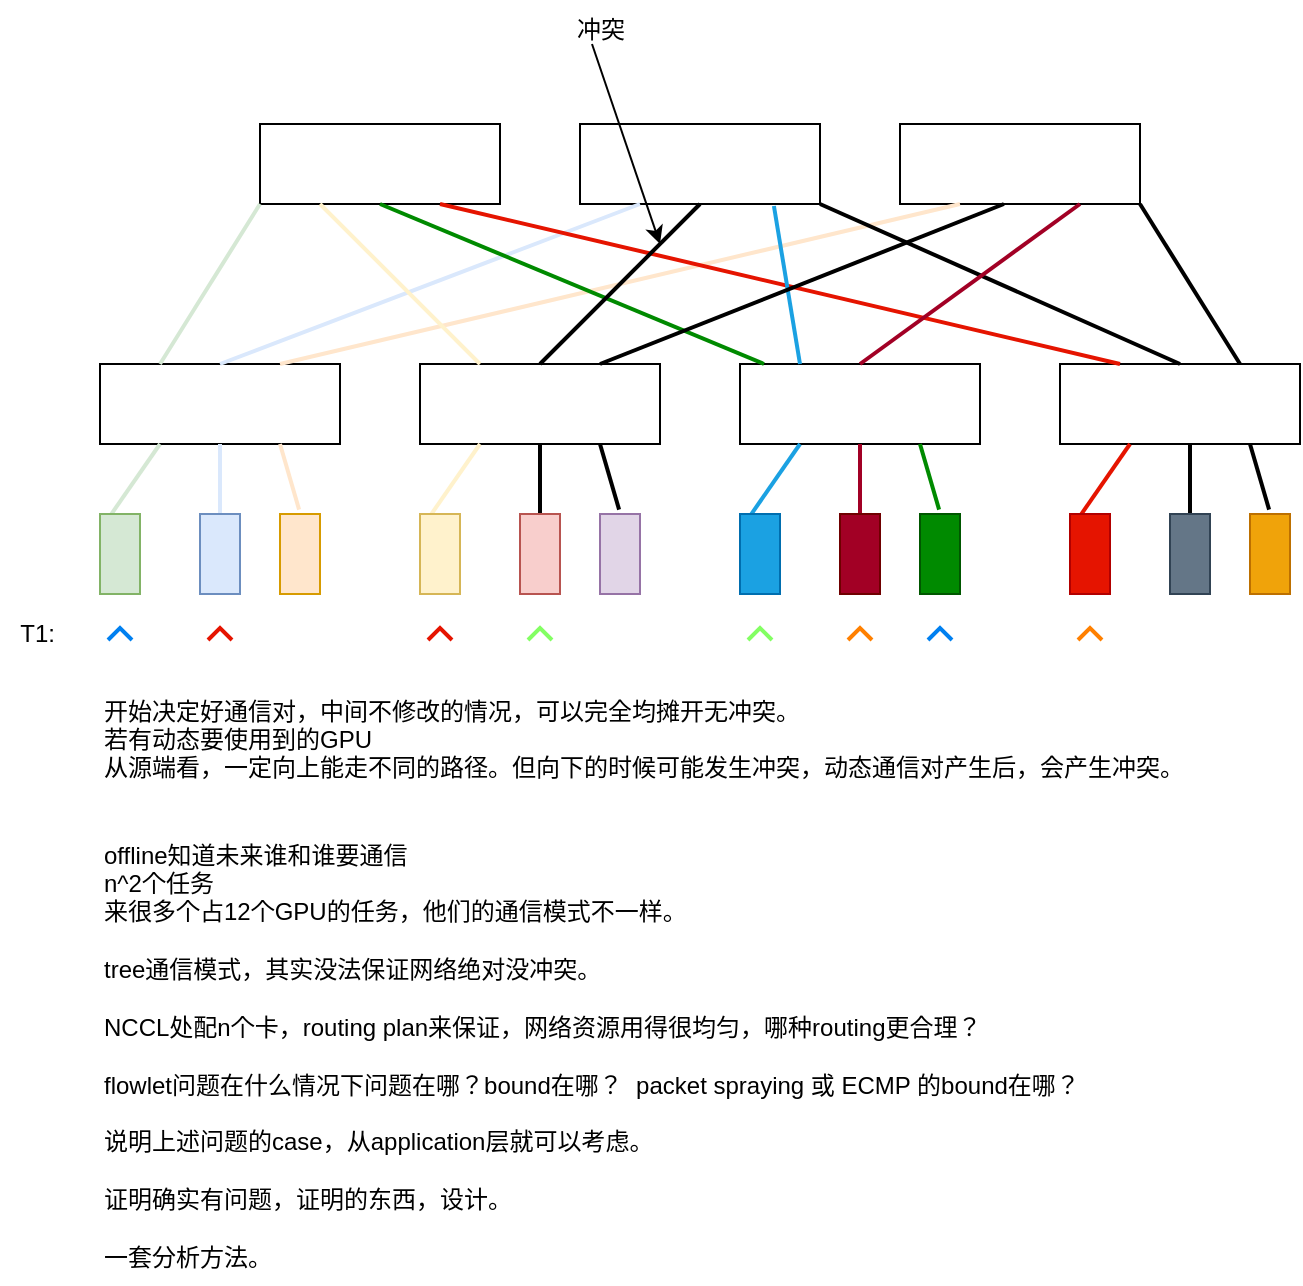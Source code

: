 <mxfile version="22.0.0" type="github">
  <diagram name="Page-1" id="x0DHri8qyFr8XKSQ3_TH">
    <mxGraphModel dx="1434" dy="870" grid="1" gridSize="10" guides="1" tooltips="1" connect="1" arrows="1" fold="1" page="1" pageScale="1" pageWidth="850" pageHeight="1100" math="0" shadow="0">
      <root>
        <mxCell id="0" />
        <mxCell id="1" parent="0" />
        <mxCell id="eLDokrUv9MNCYmeDsPff-1" value="" style="rounded=0;whiteSpace=wrap;html=1;" vertex="1" parent="1">
          <mxGeometry x="160" y="80" width="120" height="40" as="geometry" />
        </mxCell>
        <mxCell id="eLDokrUv9MNCYmeDsPff-2" value="" style="rounded=0;whiteSpace=wrap;html=1;" vertex="1" parent="1">
          <mxGeometry x="320" y="80" width="120" height="40" as="geometry" />
        </mxCell>
        <mxCell id="eLDokrUv9MNCYmeDsPff-4" value="" style="rounded=0;whiteSpace=wrap;html=1;" vertex="1" parent="1">
          <mxGeometry x="480" y="80" width="120" height="40" as="geometry" />
        </mxCell>
        <mxCell id="eLDokrUv9MNCYmeDsPff-5" value="" style="rounded=0;whiteSpace=wrap;html=1;" vertex="1" parent="1">
          <mxGeometry x="80" y="200" width="120" height="40" as="geometry" />
        </mxCell>
        <mxCell id="eLDokrUv9MNCYmeDsPff-6" value="" style="rounded=0;whiteSpace=wrap;html=1;" vertex="1" parent="1">
          <mxGeometry x="240" y="200" width="120" height="40" as="geometry" />
        </mxCell>
        <mxCell id="eLDokrUv9MNCYmeDsPff-7" value="" style="rounded=0;whiteSpace=wrap;html=1;" vertex="1" parent="1">
          <mxGeometry x="400" y="200" width="120" height="40" as="geometry" />
        </mxCell>
        <mxCell id="eLDokrUv9MNCYmeDsPff-8" value="" style="rounded=0;whiteSpace=wrap;html=1;" vertex="1" parent="1">
          <mxGeometry x="560" y="200" width="120" height="40" as="geometry" />
        </mxCell>
        <mxCell id="eLDokrUv9MNCYmeDsPff-9" value="" style="endArrow=none;html=1;rounded=0;entryX=0;entryY=1;entryDx=0;entryDy=0;exitX=0.25;exitY=0;exitDx=0;exitDy=0;strokeColor=#D5E8D4;strokeWidth=2;" edge="1" parent="1" source="eLDokrUv9MNCYmeDsPff-5" target="eLDokrUv9MNCYmeDsPff-1">
          <mxGeometry width="50" height="50" relative="1" as="geometry">
            <mxPoint x="90" y="200" as="sourcePoint" />
            <mxPoint x="140" y="150" as="targetPoint" />
          </mxGeometry>
        </mxCell>
        <mxCell id="eLDokrUv9MNCYmeDsPff-10" value="" style="endArrow=none;html=1;rounded=0;entryX=0.25;entryY=1;entryDx=0;entryDy=0;exitX=0.5;exitY=0;exitDx=0;exitDy=0;strokeWidth=2;strokeColor=#DAE8FC;" edge="1" parent="1" source="eLDokrUv9MNCYmeDsPff-5" target="eLDokrUv9MNCYmeDsPff-2">
          <mxGeometry width="50" height="50" relative="1" as="geometry">
            <mxPoint x="120" y="210" as="sourcePoint" />
            <mxPoint x="200" y="130" as="targetPoint" />
          </mxGeometry>
        </mxCell>
        <mxCell id="eLDokrUv9MNCYmeDsPff-11" value="" style="endArrow=none;html=1;rounded=0;entryX=0.25;entryY=1;entryDx=0;entryDy=0;exitX=0.75;exitY=0;exitDx=0;exitDy=0;strokeWidth=2;strokeColor=#FFE6CC;" edge="1" parent="1" source="eLDokrUv9MNCYmeDsPff-5" target="eLDokrUv9MNCYmeDsPff-4">
          <mxGeometry width="50" height="50" relative="1" as="geometry">
            <mxPoint x="150" y="210" as="sourcePoint" />
            <mxPoint x="360" y="130" as="targetPoint" />
          </mxGeometry>
        </mxCell>
        <mxCell id="eLDokrUv9MNCYmeDsPff-12" value="" style="endArrow=none;html=1;rounded=0;entryX=0.25;entryY=0;entryDx=0;entryDy=0;exitX=0.25;exitY=1;exitDx=0;exitDy=0;strokeWidth=2;strokeColor=#FFF2CC;" edge="1" parent="1" source="eLDokrUv9MNCYmeDsPff-1" target="eLDokrUv9MNCYmeDsPff-6">
          <mxGeometry width="50" height="50" relative="1" as="geometry">
            <mxPoint x="180" y="210" as="sourcePoint" />
            <mxPoint x="520" y="130" as="targetPoint" />
          </mxGeometry>
        </mxCell>
        <mxCell id="eLDokrUv9MNCYmeDsPff-13" value="" style="endArrow=none;html=1;rounded=0;exitX=0.5;exitY=1;exitDx=0;exitDy=0;strokeWidth=2;strokeColor=#008A00;" edge="1" parent="1" source="eLDokrUv9MNCYmeDsPff-1" target="eLDokrUv9MNCYmeDsPff-7">
          <mxGeometry width="50" height="50" relative="1" as="geometry">
            <mxPoint x="230" y="130" as="sourcePoint" />
            <mxPoint x="280" y="210" as="targetPoint" />
          </mxGeometry>
        </mxCell>
        <mxCell id="eLDokrUv9MNCYmeDsPff-14" value="" style="endArrow=none;html=1;rounded=0;exitX=0.75;exitY=1;exitDx=0;exitDy=0;entryX=0.25;entryY=0;entryDx=0;entryDy=0;strokeWidth=2;strokeColor=#E51400;" edge="1" parent="1" source="eLDokrUv9MNCYmeDsPff-1" target="eLDokrUv9MNCYmeDsPff-8">
          <mxGeometry width="50" height="50" relative="1" as="geometry">
            <mxPoint x="230" y="130" as="sourcePoint" />
            <mxPoint x="422" y="210" as="targetPoint" />
          </mxGeometry>
        </mxCell>
        <mxCell id="eLDokrUv9MNCYmeDsPff-15" value="" style="endArrow=none;html=1;rounded=0;exitX=0.5;exitY=0;exitDx=0;exitDy=0;entryX=0.5;entryY=1;entryDx=0;entryDy=0;strokeWidth=2;" edge="1" parent="1" source="eLDokrUv9MNCYmeDsPff-6" target="eLDokrUv9MNCYmeDsPff-2">
          <mxGeometry width="50" height="50" relative="1" as="geometry">
            <mxPoint x="260" y="130" as="sourcePoint" />
            <mxPoint x="600" y="210" as="targetPoint" />
          </mxGeometry>
        </mxCell>
        <mxCell id="eLDokrUv9MNCYmeDsPff-16" value="" style="endArrow=none;html=1;rounded=0;exitX=0.25;exitY=0;exitDx=0;exitDy=0;entryX=0.808;entryY=1.025;entryDx=0;entryDy=0;entryPerimeter=0;strokeWidth=2;strokeColor=#1BA1E2;" edge="1" parent="1" source="eLDokrUv9MNCYmeDsPff-7" target="eLDokrUv9MNCYmeDsPff-2">
          <mxGeometry width="50" height="50" relative="1" as="geometry">
            <mxPoint x="310" y="210" as="sourcePoint" />
            <mxPoint x="390" y="130" as="targetPoint" />
          </mxGeometry>
        </mxCell>
        <mxCell id="eLDokrUv9MNCYmeDsPff-17" value="" style="endArrow=none;html=1;rounded=0;exitX=0.5;exitY=0;exitDx=0;exitDy=0;entryX=1;entryY=1;entryDx=0;entryDy=0;strokeWidth=2;" edge="1" parent="1" source="eLDokrUv9MNCYmeDsPff-8" target="eLDokrUv9MNCYmeDsPff-2">
          <mxGeometry width="50" height="50" relative="1" as="geometry">
            <mxPoint x="440" y="210" as="sourcePoint" />
            <mxPoint x="427" y="131" as="targetPoint" />
          </mxGeometry>
        </mxCell>
        <mxCell id="eLDokrUv9MNCYmeDsPff-18" value="" style="endArrow=none;html=1;rounded=0;exitX=0.75;exitY=0;exitDx=0;exitDy=0;entryX=0.433;entryY=1;entryDx=0;entryDy=0;entryPerimeter=0;strokeWidth=2;" edge="1" parent="1" source="eLDokrUv9MNCYmeDsPff-6" target="eLDokrUv9MNCYmeDsPff-4">
          <mxGeometry width="50" height="50" relative="1" as="geometry">
            <mxPoint x="450" y="220" as="sourcePoint" />
            <mxPoint x="437" y="141" as="targetPoint" />
          </mxGeometry>
        </mxCell>
        <mxCell id="eLDokrUv9MNCYmeDsPff-19" value="" style="endArrow=none;html=1;rounded=0;exitX=0.5;exitY=0;exitDx=0;exitDy=0;entryX=0.75;entryY=1;entryDx=0;entryDy=0;strokeWidth=2;strokeColor=#A20025;" edge="1" parent="1" source="eLDokrUv9MNCYmeDsPff-7" target="eLDokrUv9MNCYmeDsPff-4">
          <mxGeometry width="50" height="50" relative="1" as="geometry">
            <mxPoint x="340" y="210" as="sourcePoint" />
            <mxPoint x="542" y="130" as="targetPoint" />
          </mxGeometry>
        </mxCell>
        <mxCell id="eLDokrUv9MNCYmeDsPff-20" value="" style="endArrow=none;html=1;rounded=0;exitX=0.75;exitY=0;exitDx=0;exitDy=0;entryX=1;entryY=1;entryDx=0;entryDy=0;strokeWidth=2;" edge="1" parent="1" source="eLDokrUv9MNCYmeDsPff-8" target="eLDokrUv9MNCYmeDsPff-4">
          <mxGeometry width="50" height="50" relative="1" as="geometry">
            <mxPoint x="350" y="220" as="sourcePoint" />
            <mxPoint x="552" y="140" as="targetPoint" />
          </mxGeometry>
        </mxCell>
        <mxCell id="eLDokrUv9MNCYmeDsPff-24" value="" style="endArrow=none;html=1;rounded=0;entryX=0.25;entryY=1;entryDx=0;entryDy=0;exitX=0;exitY=0;exitDx=0;exitDy=0;strokeColor=#D5E8D4;strokeWidth=2;" edge="1" parent="1" target="eLDokrUv9MNCYmeDsPff-5">
          <mxGeometry width="50" height="50" relative="1" as="geometry">
            <mxPoint x="84.101" y="277.322" as="sourcePoint" />
            <mxPoint x="170" y="130" as="targetPoint" />
          </mxGeometry>
        </mxCell>
        <mxCell id="eLDokrUv9MNCYmeDsPff-25" value="" style="endArrow=none;html=1;rounded=0;entryX=0.5;entryY=1;entryDx=0;entryDy=0;exitX=0.5;exitY=0;exitDx=0;exitDy=0;strokeWidth=2;strokeColor=#DAE8FC;" edge="1" parent="1" source="eLDokrUv9MNCYmeDsPff-46" target="eLDokrUv9MNCYmeDsPff-5">
          <mxGeometry width="50" height="50" relative="1" as="geometry">
            <mxPoint x="140" y="270" as="sourcePoint" />
            <mxPoint x="120" y="250" as="targetPoint" />
          </mxGeometry>
        </mxCell>
        <mxCell id="eLDokrUv9MNCYmeDsPff-26" value="" style="endArrow=none;html=1;rounded=0;entryX=0.75;entryY=1;entryDx=0;entryDy=0;strokeWidth=2;strokeColor=#FFE6CC;" edge="1" parent="1" target="eLDokrUv9MNCYmeDsPff-5">
          <mxGeometry width="50" height="50" relative="1" as="geometry">
            <mxPoint x="179.546" y="272.815" as="sourcePoint" />
            <mxPoint x="150" y="250" as="targetPoint" />
          </mxGeometry>
        </mxCell>
        <mxCell id="eLDokrUv9MNCYmeDsPff-45" value="" style="rounded=0;whiteSpace=wrap;html=1;fillColor=#d5e8d4;strokeColor=#82b366;" vertex="1" parent="1">
          <mxGeometry x="80" y="275" width="20" height="40" as="geometry" />
        </mxCell>
        <mxCell id="eLDokrUv9MNCYmeDsPff-46" value="" style="rounded=0;whiteSpace=wrap;html=1;fillColor=#dae8fc;strokeColor=#6c8ebf;" vertex="1" parent="1">
          <mxGeometry x="130" y="275" width="20" height="40" as="geometry" />
        </mxCell>
        <mxCell id="eLDokrUv9MNCYmeDsPff-47" value="" style="rounded=0;whiteSpace=wrap;html=1;fillColor=#ffe6cc;strokeColor=#d79b00;" vertex="1" parent="1">
          <mxGeometry x="170" y="275" width="20" height="40" as="geometry" />
        </mxCell>
        <mxCell id="eLDokrUv9MNCYmeDsPff-49" value="" style="endArrow=none;html=1;rounded=0;entryX=0.25;entryY=1;entryDx=0;entryDy=0;exitX=0;exitY=0;exitDx=0;exitDy=0;strokeWidth=2;strokeColor=#FFF2CC;" edge="1" parent="1">
          <mxGeometry width="50" height="50" relative="1" as="geometry">
            <mxPoint x="244.101" y="277.322" as="sourcePoint" />
            <mxPoint x="270" y="240" as="targetPoint" />
          </mxGeometry>
        </mxCell>
        <mxCell id="eLDokrUv9MNCYmeDsPff-50" value="" style="endArrow=none;html=1;rounded=0;entryX=0.5;entryY=1;entryDx=0;entryDy=0;exitX=0.5;exitY=0;exitDx=0;exitDy=0;strokeWidth=2;" edge="1" parent="1" source="eLDokrUv9MNCYmeDsPff-53">
          <mxGeometry width="50" height="50" relative="1" as="geometry">
            <mxPoint x="300" y="270" as="sourcePoint" />
            <mxPoint x="300" y="240" as="targetPoint" />
          </mxGeometry>
        </mxCell>
        <mxCell id="eLDokrUv9MNCYmeDsPff-51" value="" style="endArrow=none;html=1;rounded=0;entryX=0.75;entryY=1;entryDx=0;entryDy=0;strokeWidth=2;" edge="1" parent="1">
          <mxGeometry width="50" height="50" relative="1" as="geometry">
            <mxPoint x="339.546" y="272.815" as="sourcePoint" />
            <mxPoint x="330" y="240" as="targetPoint" />
          </mxGeometry>
        </mxCell>
        <mxCell id="eLDokrUv9MNCYmeDsPff-52" value="" style="rounded=0;whiteSpace=wrap;html=1;fillColor=#fff2cc;strokeColor=#d6b656;" vertex="1" parent="1">
          <mxGeometry x="240" y="275" width="20" height="40" as="geometry" />
        </mxCell>
        <mxCell id="eLDokrUv9MNCYmeDsPff-53" value="" style="rounded=0;whiteSpace=wrap;html=1;fillColor=#f8cecc;strokeColor=#b85450;" vertex="1" parent="1">
          <mxGeometry x="290" y="275" width="20" height="40" as="geometry" />
        </mxCell>
        <mxCell id="eLDokrUv9MNCYmeDsPff-54" value="" style="rounded=0;whiteSpace=wrap;html=1;fillColor=#e1d5e7;strokeColor=#9673a6;" vertex="1" parent="1">
          <mxGeometry x="330" y="275" width="20" height="40" as="geometry" />
        </mxCell>
        <mxCell id="eLDokrUv9MNCYmeDsPff-55" value="" style="endArrow=none;html=1;rounded=0;entryX=0.25;entryY=1;entryDx=0;entryDy=0;exitX=0;exitY=0;exitDx=0;exitDy=0;strokeWidth=2;strokeColor=#1BA1E2;" edge="1" parent="1">
          <mxGeometry width="50" height="50" relative="1" as="geometry">
            <mxPoint x="404.101" y="277.322" as="sourcePoint" />
            <mxPoint x="430" y="240" as="targetPoint" />
          </mxGeometry>
        </mxCell>
        <mxCell id="eLDokrUv9MNCYmeDsPff-56" value="" style="endArrow=none;html=1;rounded=0;entryX=0.5;entryY=1;entryDx=0;entryDy=0;exitX=0.5;exitY=0;exitDx=0;exitDy=0;strokeWidth=2;strokeColor=#A20025;" edge="1" parent="1" source="eLDokrUv9MNCYmeDsPff-59">
          <mxGeometry width="50" height="50" relative="1" as="geometry">
            <mxPoint x="460" y="270" as="sourcePoint" />
            <mxPoint x="460" y="240" as="targetPoint" />
          </mxGeometry>
        </mxCell>
        <mxCell id="eLDokrUv9MNCYmeDsPff-57" value="" style="endArrow=none;html=1;rounded=0;entryX=0.75;entryY=1;entryDx=0;entryDy=0;strokeWidth=2;strokeColor=#008A00;" edge="1" parent="1">
          <mxGeometry width="50" height="50" relative="1" as="geometry">
            <mxPoint x="499.546" y="272.815" as="sourcePoint" />
            <mxPoint x="490" y="240" as="targetPoint" />
          </mxGeometry>
        </mxCell>
        <mxCell id="eLDokrUv9MNCYmeDsPff-58" value="" style="rounded=0;whiteSpace=wrap;html=1;fillColor=#1ba1e2;strokeColor=#006EAF;fontColor=#ffffff;" vertex="1" parent="1">
          <mxGeometry x="400" y="275" width="20" height="40" as="geometry" />
        </mxCell>
        <mxCell id="eLDokrUv9MNCYmeDsPff-59" value="" style="rounded=0;whiteSpace=wrap;html=1;fillColor=#a20025;strokeColor=#6F0000;fontColor=#ffffff;" vertex="1" parent="1">
          <mxGeometry x="450" y="275" width="20" height="40" as="geometry" />
        </mxCell>
        <mxCell id="eLDokrUv9MNCYmeDsPff-60" value="" style="rounded=0;whiteSpace=wrap;html=1;fillColor=#008a00;strokeColor=#005700;fontColor=#ffffff;" vertex="1" parent="1">
          <mxGeometry x="490" y="275" width="20" height="40" as="geometry" />
        </mxCell>
        <mxCell id="eLDokrUv9MNCYmeDsPff-61" value="" style="endArrow=none;html=1;rounded=0;entryX=0.25;entryY=1;entryDx=0;entryDy=0;exitX=0;exitY=0;exitDx=0;exitDy=0;strokeWidth=2;strokeColor=#E51400;" edge="1" parent="1">
          <mxGeometry width="50" height="50" relative="1" as="geometry">
            <mxPoint x="569.101" y="277.322" as="sourcePoint" />
            <mxPoint x="595" y="240" as="targetPoint" />
          </mxGeometry>
        </mxCell>
        <mxCell id="eLDokrUv9MNCYmeDsPff-62" value="" style="endArrow=none;html=1;rounded=0;entryX=0.5;entryY=1;entryDx=0;entryDy=0;exitX=0.5;exitY=0;exitDx=0;exitDy=0;strokeWidth=2;" edge="1" parent="1" source="eLDokrUv9MNCYmeDsPff-65">
          <mxGeometry width="50" height="50" relative="1" as="geometry">
            <mxPoint x="625" y="270" as="sourcePoint" />
            <mxPoint x="625" y="240" as="targetPoint" />
          </mxGeometry>
        </mxCell>
        <mxCell id="eLDokrUv9MNCYmeDsPff-63" value="" style="endArrow=none;html=1;rounded=0;entryX=0.75;entryY=1;entryDx=0;entryDy=0;strokeWidth=2;" edge="1" parent="1">
          <mxGeometry width="50" height="50" relative="1" as="geometry">
            <mxPoint x="664.546" y="272.815" as="sourcePoint" />
            <mxPoint x="655" y="240" as="targetPoint" />
          </mxGeometry>
        </mxCell>
        <mxCell id="eLDokrUv9MNCYmeDsPff-64" value="" style="rounded=0;whiteSpace=wrap;html=1;fillColor=#e51400;strokeColor=#B20000;fontColor=#ffffff;" vertex="1" parent="1">
          <mxGeometry x="565" y="275" width="20" height="40" as="geometry" />
        </mxCell>
        <mxCell id="eLDokrUv9MNCYmeDsPff-65" value="" style="rounded=0;whiteSpace=wrap;html=1;fillColor=#647687;strokeColor=#314354;fontColor=#ffffff;" vertex="1" parent="1">
          <mxGeometry x="615" y="275" width="20" height="40" as="geometry" />
        </mxCell>
        <mxCell id="eLDokrUv9MNCYmeDsPff-66" value="" style="rounded=0;whiteSpace=wrap;html=1;fillColor=#f0a30a;strokeColor=#BD7000;fontColor=#000000;" vertex="1" parent="1">
          <mxGeometry x="655" y="275" width="20" height="40" as="geometry" />
        </mxCell>
        <mxCell id="eLDokrUv9MNCYmeDsPff-70" value="T1:&amp;nbsp;" style="text;html=1;align=center;verticalAlign=middle;resizable=0;points=[];autosize=1;strokeColor=none;fillColor=none;" vertex="1" parent="1">
          <mxGeometry x="30" y="320" width="40" height="30" as="geometry" />
        </mxCell>
        <mxCell id="eLDokrUv9MNCYmeDsPff-71" value="" style="html=1;verticalLabelPosition=bottom;labelBackgroundColor=#ffffff;verticalAlign=top;shadow=0;dashed=0;strokeWidth=2;shape=mxgraph.ios7.misc.right;strokeColor=#0080f0;rotation=-90;" vertex="1" parent="1">
          <mxGeometry x="87" y="329" width="6" height="12" as="geometry" />
        </mxCell>
        <mxCell id="eLDokrUv9MNCYmeDsPff-73" value="" style="html=1;verticalLabelPosition=bottom;labelBackgroundColor=#ffffff;verticalAlign=top;shadow=0;dashed=0;strokeWidth=2;shape=mxgraph.ios7.misc.right;strokeColor=#E51400;rotation=-90;" vertex="1" parent="1">
          <mxGeometry x="247" y="329" width="6" height="12" as="geometry" />
        </mxCell>
        <mxCell id="eLDokrUv9MNCYmeDsPff-74" value="" style="html=1;verticalLabelPosition=bottom;labelBackgroundColor=#ffffff;verticalAlign=top;shadow=0;dashed=0;strokeWidth=2;shape=mxgraph.ios7.misc.right;strokeColor=#E51400;rotation=-90;" vertex="1" parent="1">
          <mxGeometry x="137" y="329" width="6" height="12" as="geometry" />
        </mxCell>
        <mxCell id="eLDokrUv9MNCYmeDsPff-75" value="" style="html=1;verticalLabelPosition=bottom;labelBackgroundColor=#ffffff;verticalAlign=top;shadow=0;dashed=0;strokeWidth=2;shape=mxgraph.ios7.misc.right;strokeColor=#83FF63;rotation=-90;" vertex="1" parent="1">
          <mxGeometry x="297" y="329" width="6" height="12" as="geometry" />
        </mxCell>
        <mxCell id="eLDokrUv9MNCYmeDsPff-76" value="" style="html=1;verticalLabelPosition=bottom;labelBackgroundColor=#ffffff;verticalAlign=top;shadow=0;dashed=0;strokeWidth=2;shape=mxgraph.ios7.misc.right;strokeColor=#83FF63;rotation=-90;" vertex="1" parent="1">
          <mxGeometry x="407" y="329" width="6" height="12" as="geometry" />
        </mxCell>
        <mxCell id="eLDokrUv9MNCYmeDsPff-77" value="" style="html=1;verticalLabelPosition=bottom;labelBackgroundColor=#ffffff;verticalAlign=top;shadow=0;dashed=0;strokeWidth=2;shape=mxgraph.ios7.misc.right;strokeColor=#0080f0;rotation=-90;" vertex="1" parent="1">
          <mxGeometry x="497" y="329" width="6" height="12" as="geometry" />
        </mxCell>
        <mxCell id="eLDokrUv9MNCYmeDsPff-79" value="开始决定好通信对，中间不修改的情况，可以完全均摊开无冲突。&lt;br&gt;若有动态要使用到的GPU&lt;br&gt;从源端看，一定向上能走不同的路径。但向下的时候可能发生冲突，动态通信对产生后，会产生冲突。&lt;br&gt;&lt;br&gt;&lt;br&gt;offline知道未来谁和谁要通信&lt;br&gt;n^2个任务&lt;br&gt;来很多个占12个GPU的任务，他们的通信模式不一样。&lt;br&gt;&lt;br&gt;tree通信模式，其实没法保证网络绝对没冲突。&lt;br&gt;&lt;br&gt;NCCL处配n个卡，routing plan来保证，网络资源用得很均匀，哪种routing更合理？&lt;br&gt;&lt;br&gt;flowlet问题在什么情况下问题在哪？bound在哪？&amp;nbsp; packet spraying 或 ECMP 的bound在哪？&lt;br&gt;&lt;br&gt;说明上述问题的case，从application层就可以考虑。&lt;br&gt;&lt;br&gt;证明确实有问题，证明的东西，设计。&lt;br&gt;&lt;br&gt;一套分析方法。" style="text;html=1;align=left;verticalAlign=middle;resizable=0;points=[];autosize=1;strokeColor=none;fillColor=none;" vertex="1" parent="1">
          <mxGeometry x="80" y="360" width="560" height="300" as="geometry" />
        </mxCell>
        <mxCell id="eLDokrUv9MNCYmeDsPff-81" value="冲突" style="text;html=1;align=center;verticalAlign=middle;resizable=0;points=[];autosize=1;strokeColor=none;fillColor=none;" vertex="1" parent="1">
          <mxGeometry x="305" y="18" width="50" height="30" as="geometry" />
        </mxCell>
        <mxCell id="eLDokrUv9MNCYmeDsPff-82" value="" style="endArrow=classic;html=1;rounded=0;" edge="1" parent="1">
          <mxGeometry width="50" height="50" relative="1" as="geometry">
            <mxPoint x="326.0" y="40" as="sourcePoint" />
            <mxPoint x="360" y="140" as="targetPoint" />
          </mxGeometry>
        </mxCell>
        <mxCell id="eLDokrUv9MNCYmeDsPff-83" value="" style="html=1;verticalLabelPosition=bottom;labelBackgroundColor=#ffffff;verticalAlign=top;shadow=0;dashed=0;strokeWidth=2;shape=mxgraph.ios7.misc.right;strokeColor=#FF8000;rotation=-90;" vertex="1" parent="1">
          <mxGeometry x="457" y="329" width="6" height="12" as="geometry" />
        </mxCell>
        <mxCell id="eLDokrUv9MNCYmeDsPff-84" value="" style="html=1;verticalLabelPosition=bottom;labelBackgroundColor=#ffffff;verticalAlign=top;shadow=0;dashed=0;strokeWidth=2;shape=mxgraph.ios7.misc.right;strokeColor=#FF8000;rotation=-90;" vertex="1" parent="1">
          <mxGeometry x="572" y="329" width="6" height="12" as="geometry" />
        </mxCell>
      </root>
    </mxGraphModel>
  </diagram>
</mxfile>
